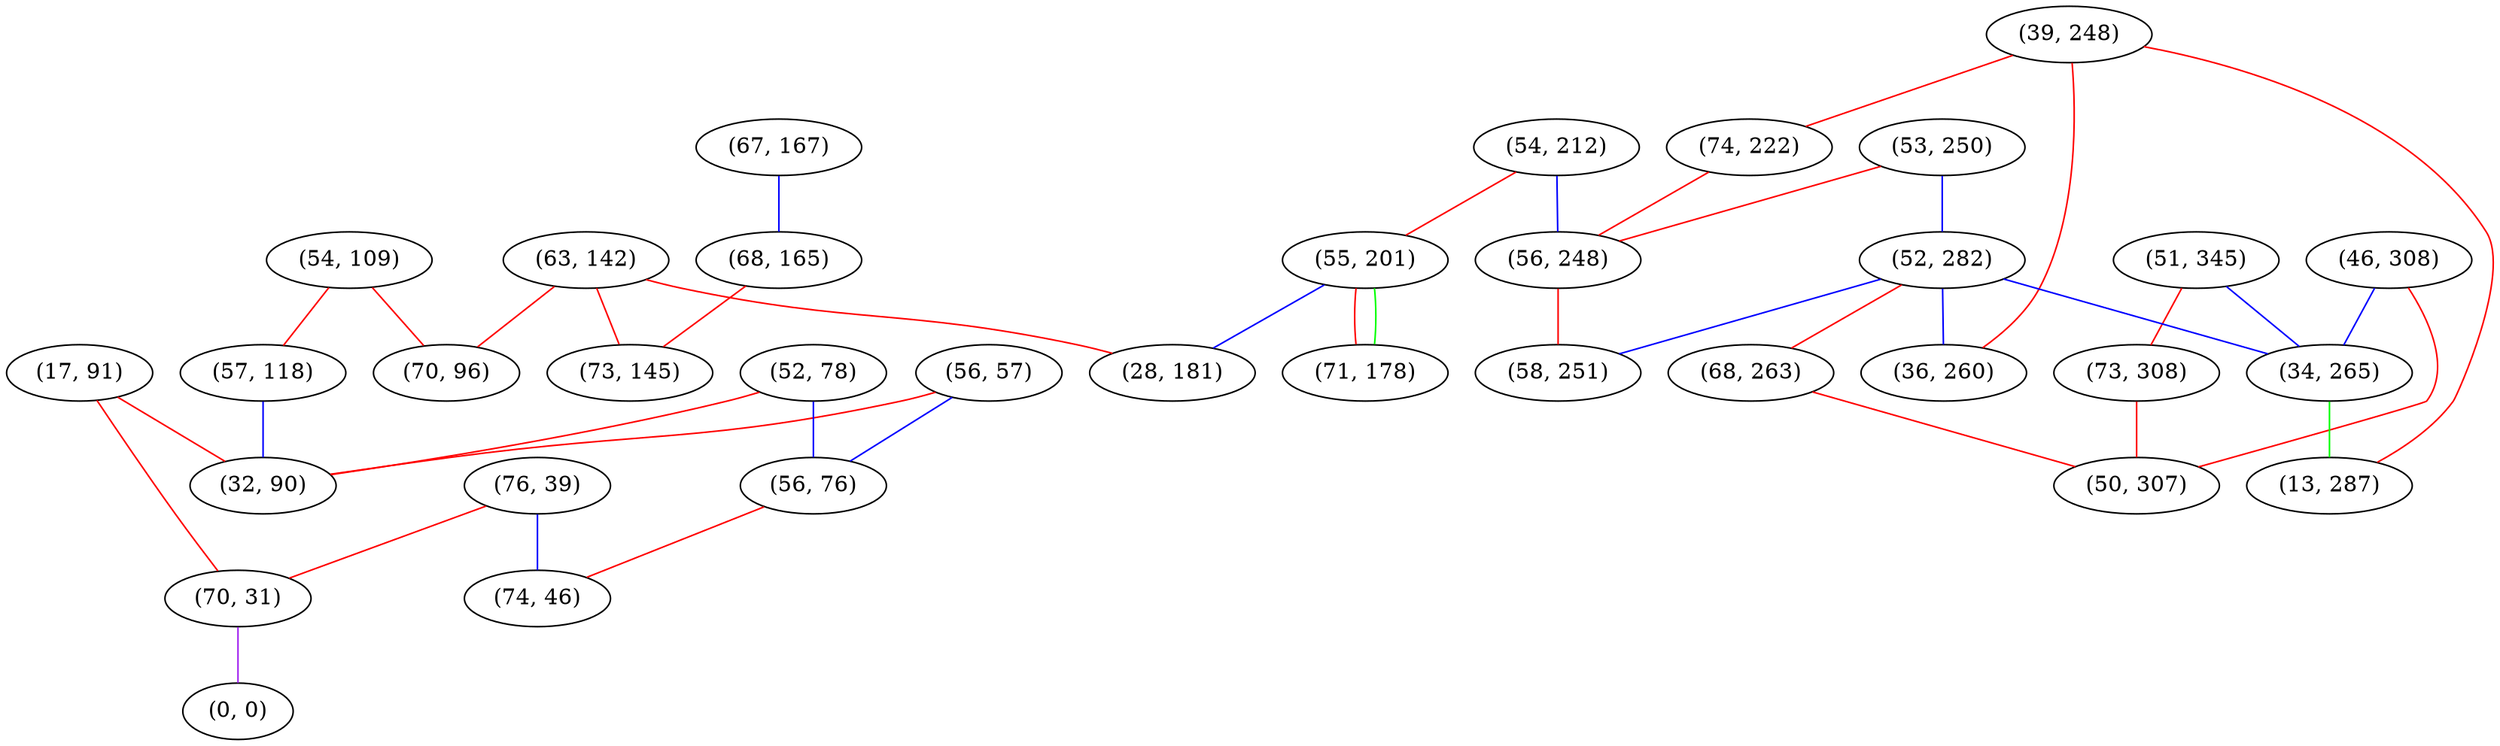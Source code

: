 graph "" {
"(54, 212)";
"(53, 250)";
"(39, 248)";
"(63, 142)";
"(51, 345)";
"(46, 308)";
"(17, 91)";
"(74, 222)";
"(54, 109)";
"(73, 308)";
"(76, 39)";
"(70, 31)";
"(70, 96)";
"(56, 57)";
"(67, 167)";
"(57, 118)";
"(52, 78)";
"(52, 282)";
"(68, 263)";
"(0, 0)";
"(32, 90)";
"(34, 265)";
"(36, 260)";
"(55, 201)";
"(28, 181)";
"(56, 248)";
"(50, 307)";
"(56, 76)";
"(58, 251)";
"(68, 165)";
"(71, 178)";
"(74, 46)";
"(73, 145)";
"(13, 287)";
"(54, 212)" -- "(56, 248)"  [color=blue, key=0, weight=3];
"(54, 212)" -- "(55, 201)"  [color=red, key=0, weight=1];
"(53, 250)" -- "(52, 282)"  [color=blue, key=0, weight=3];
"(53, 250)" -- "(56, 248)"  [color=red, key=0, weight=1];
"(39, 248)" -- "(13, 287)"  [color=red, key=0, weight=1];
"(39, 248)" -- "(74, 222)"  [color=red, key=0, weight=1];
"(39, 248)" -- "(36, 260)"  [color=red, key=0, weight=1];
"(63, 142)" -- "(28, 181)"  [color=red, key=0, weight=1];
"(63, 142)" -- "(73, 145)"  [color=red, key=0, weight=1];
"(63, 142)" -- "(70, 96)"  [color=red, key=0, weight=1];
"(51, 345)" -- "(34, 265)"  [color=blue, key=0, weight=3];
"(51, 345)" -- "(73, 308)"  [color=red, key=0, weight=1];
"(46, 308)" -- "(50, 307)"  [color=red, key=0, weight=1];
"(46, 308)" -- "(34, 265)"  [color=blue, key=0, weight=3];
"(17, 91)" -- "(70, 31)"  [color=red, key=0, weight=1];
"(17, 91)" -- "(32, 90)"  [color=red, key=0, weight=1];
"(74, 222)" -- "(56, 248)"  [color=red, key=0, weight=1];
"(54, 109)" -- "(57, 118)"  [color=red, key=0, weight=1];
"(54, 109)" -- "(70, 96)"  [color=red, key=0, weight=1];
"(73, 308)" -- "(50, 307)"  [color=red, key=0, weight=1];
"(76, 39)" -- "(74, 46)"  [color=blue, key=0, weight=3];
"(76, 39)" -- "(70, 31)"  [color=red, key=0, weight=1];
"(70, 31)" -- "(0, 0)"  [color=purple, key=0, weight=4];
"(56, 57)" -- "(32, 90)"  [color=red, key=0, weight=1];
"(56, 57)" -- "(56, 76)"  [color=blue, key=0, weight=3];
"(67, 167)" -- "(68, 165)"  [color=blue, key=0, weight=3];
"(57, 118)" -- "(32, 90)"  [color=blue, key=0, weight=3];
"(52, 78)" -- "(32, 90)"  [color=red, key=0, weight=1];
"(52, 78)" -- "(56, 76)"  [color=blue, key=0, weight=3];
"(52, 282)" -- "(58, 251)"  [color=blue, key=0, weight=3];
"(52, 282)" -- "(68, 263)"  [color=red, key=0, weight=1];
"(52, 282)" -- "(36, 260)"  [color=blue, key=0, weight=3];
"(52, 282)" -- "(34, 265)"  [color=blue, key=0, weight=3];
"(68, 263)" -- "(50, 307)"  [color=red, key=0, weight=1];
"(34, 265)" -- "(13, 287)"  [color=green, key=0, weight=2];
"(55, 201)" -- "(28, 181)"  [color=blue, key=0, weight=3];
"(55, 201)" -- "(71, 178)"  [color=red, key=0, weight=1];
"(55, 201)" -- "(71, 178)"  [color=green, key=1, weight=2];
"(56, 248)" -- "(58, 251)"  [color=red, key=0, weight=1];
"(56, 76)" -- "(74, 46)"  [color=red, key=0, weight=1];
"(68, 165)" -- "(73, 145)"  [color=red, key=0, weight=1];
}

